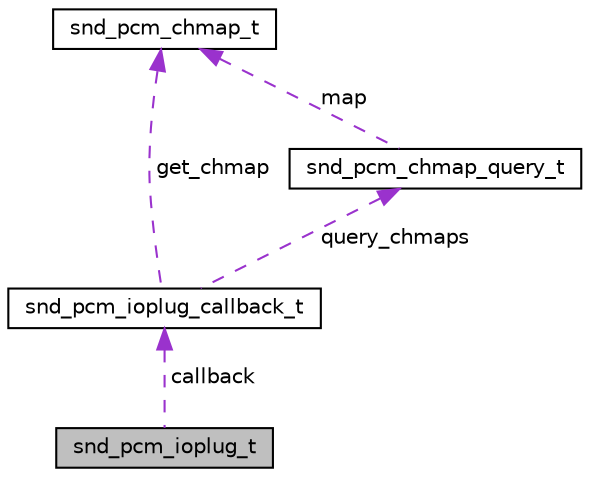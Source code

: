 digraph "snd_pcm_ioplug_t"
{
  edge [fontname="Helvetica",fontsize="10",labelfontname="Helvetica",labelfontsize="10"];
  node [fontname="Helvetica",fontsize="10",shape=record];
  Node1 [label="snd_pcm_ioplug_t",height=0.2,width=0.4,color="black", fillcolor="grey75", style="filled", fontcolor="black"];
  Node2 -> Node1 [dir="back",color="darkorchid3",fontsize="10",style="dashed",label=" callback" ,fontname="Helvetica"];
  Node2 [label="snd_pcm_ioplug_callback_t",height=0.2,width=0.4,color="black", fillcolor="white", style="filled",URL="$structsnd__pcm__ioplug__callback.html"];
  Node3 -> Node2 [dir="back",color="darkorchid3",fontsize="10",style="dashed",label=" get_chmap" ,fontname="Helvetica"];
  Node3 [label="snd_pcm_chmap_t",height=0.2,width=0.4,color="black", fillcolor="white", style="filled",URL="$structsnd__pcm__chmap__t.html"];
  Node4 -> Node2 [dir="back",color="darkorchid3",fontsize="10",style="dashed",label=" query_chmaps" ,fontname="Helvetica"];
  Node4 [label="snd_pcm_chmap_query_t",height=0.2,width=0.4,color="black", fillcolor="white", style="filled",URL="$structsnd__pcm__chmap__query__t.html"];
  Node3 -> Node4 [dir="back",color="darkorchid3",fontsize="10",style="dashed",label=" map" ,fontname="Helvetica"];
}
